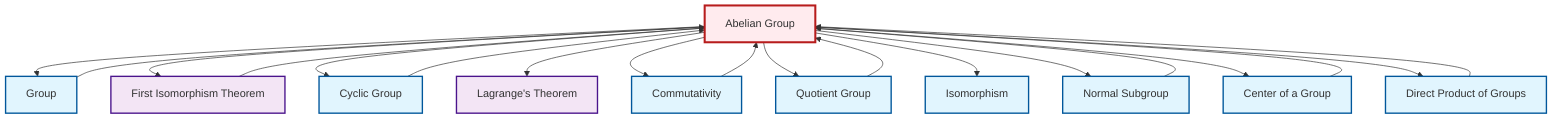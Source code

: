 graph TD
    classDef definition fill:#e1f5fe,stroke:#01579b,stroke-width:2px
    classDef theorem fill:#f3e5f5,stroke:#4a148c,stroke-width:2px
    classDef axiom fill:#fff3e0,stroke:#e65100,stroke-width:2px
    classDef example fill:#e8f5e9,stroke:#1b5e20,stroke-width:2px
    classDef current fill:#ffebee,stroke:#b71c1c,stroke-width:3px
    def-abelian-group["Abelian Group"]:::definition
    def-group["Group"]:::definition
    def-direct-product["Direct Product of Groups"]:::definition
    def-normal-subgroup["Normal Subgroup"]:::definition
    def-quotient-group["Quotient Group"]:::definition
    thm-first-isomorphism["First Isomorphism Theorem"]:::theorem
    def-isomorphism["Isomorphism"]:::definition
    def-cyclic-group["Cyclic Group"]:::definition
    def-center-of-group["Center of a Group"]:::definition
    def-commutativity["Commutativity"]:::definition
    thm-lagrange["Lagrange's Theorem"]:::theorem
    def-direct-product --> def-abelian-group
    def-abelian-group --> def-group
    def-cyclic-group --> def-abelian-group
    def-group --> def-abelian-group
    def-abelian-group --> thm-first-isomorphism
    def-abelian-group --> def-cyclic-group
    def-abelian-group --> thm-lagrange
    def-quotient-group --> def-abelian-group
    def-commutativity --> def-abelian-group
    def-abelian-group --> def-commutativity
    def-abelian-group --> def-quotient-group
    def-abelian-group --> def-isomorphism
    def-abelian-group --> def-normal-subgroup
    def-normal-subgroup --> def-abelian-group
    def-center-of-group --> def-abelian-group
    def-abelian-group --> def-center-of-group
    def-abelian-group --> def-direct-product
    thm-first-isomorphism --> def-abelian-group
    class def-abelian-group current